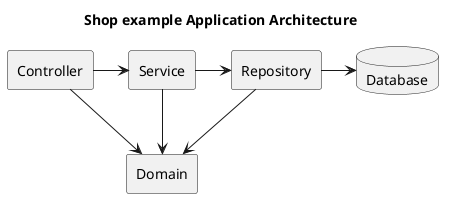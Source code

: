 @startuml "architecture"

title "Shop example Application Architecture"

skinparam componentStyle rectangle

component Controller
component Service
component Repository
component Domain
database Database

Controller -> Service
Service -> Repository
Repository -> Database

Controller -down-> Domain
Service -down-> Domain
Repository -down-> Domain

@endum